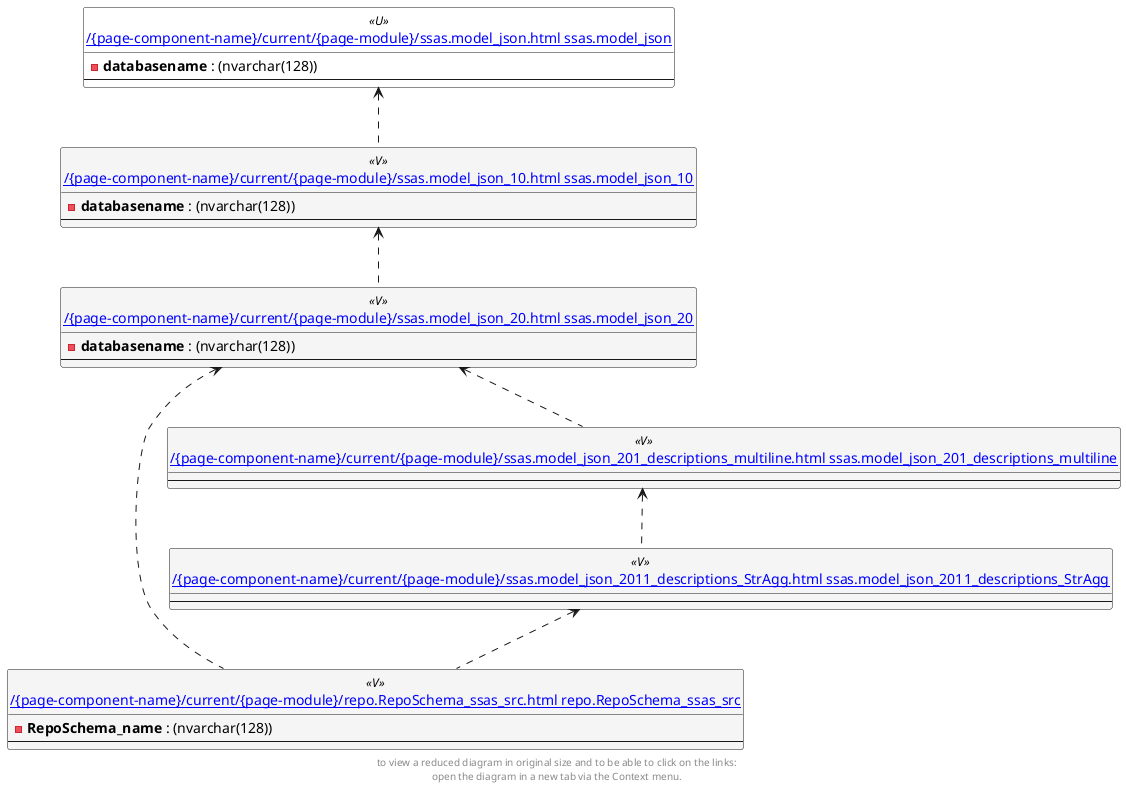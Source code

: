 @startuml
'Left to right direction
top to bottom direction
hide circle
'avoide "." issues:
set namespaceSeparator none


skinparam class {
  BackgroundColor White
  BackgroundColor<<FN>> Yellow
  BackgroundColor<<FS>> Yellow
  BackgroundColor<<FT>> LightGray
  BackgroundColor<<IF>> Yellow
  BackgroundColor<<IS>> Yellow
  BackgroundColor<<P>> Aqua
  BackgroundColor<<PC>> Aqua
  BackgroundColor<<SN>> Yellow
  BackgroundColor<<SO>> SlateBlue
  BackgroundColor<<TF>> LightGray
  BackgroundColor<<TR>> Tomato
  BackgroundColor<<U>> White
  BackgroundColor<<V>> WhiteSmoke
  BackgroundColor<<X>> Aqua
}


entity "[[{site-url}/{page-component-name}/current/{page-module}/repo.RepoSchema_ssas_src.html repo.RepoSchema_ssas_src]]" as repo.RepoSchema_ssas_src << V >> {
  - **RepoSchema_name** : (nvarchar(128))
  --
}

entity "[[{site-url}/{page-component-name}/current/{page-module}/ssas.model_json.html ssas.model_json]]" as ssas.model_json << U >> {
  - **databasename** : (nvarchar(128))
  --
}

entity "[[{site-url}/{page-component-name}/current/{page-module}/ssas.model_json_10.html ssas.model_json_10]]" as ssas.model_json_10 << V >> {
  - **databasename** : (nvarchar(128))
  --
}

entity "[[{site-url}/{page-component-name}/current/{page-module}/ssas.model_json_20.html ssas.model_json_20]]" as ssas.model_json_20 << V >> {
  - **databasename** : (nvarchar(128))
  --
}

entity "[[{site-url}/{page-component-name}/current/{page-module}/ssas.model_json_201_descriptions_multiline.html ssas.model_json_201_descriptions_multiline]]" as ssas.model_json_201_descriptions_multiline << V >> {
  --
}

entity "[[{site-url}/{page-component-name}/current/{page-module}/ssas.model_json_2011_descriptions_StrAgg.html ssas.model_json_2011_descriptions_StrAgg]]" as ssas.model_json_2011_descriptions_StrAgg << V >> {
  --
}

ssas.model_json <.. ssas.model_json_10
ssas.model_json_10 <.. ssas.model_json_20
ssas.model_json_20 <.. repo.RepoSchema_ssas_src
ssas.model_json_20 <.. ssas.model_json_201_descriptions_multiline
ssas.model_json_201_descriptions_multiline <.. ssas.model_json_2011_descriptions_StrAgg
ssas.model_json_2011_descriptions_StrAgg <.. repo.RepoSchema_ssas_src
footer
to view a reduced diagram in original size and to be able to click on the links:
open the diagram in a new tab via the Context menu.
end footer

@enduml

